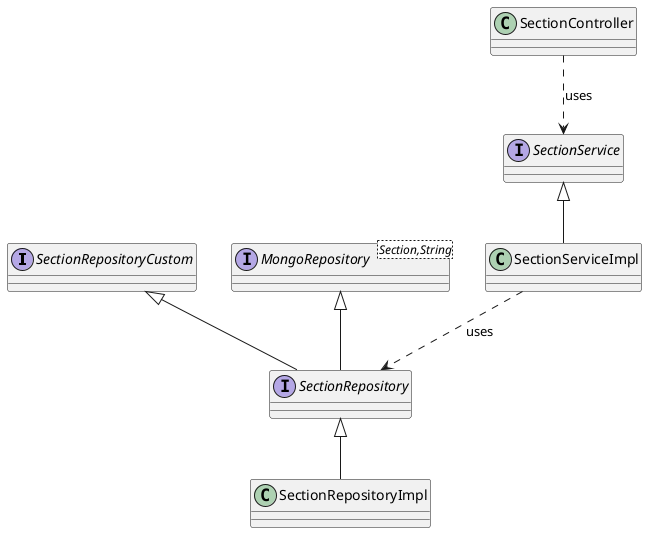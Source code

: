 @startuml

interface SectionRepositoryCustom
interface SectionRepository
interface "MongoRepository<Section,String>" as MongoRepository_Section_String_
MongoRepository_Section_String_ <|-- SectionRepository
SectionRepositoryCustom <|-- SectionRepository
class SectionRepositoryImpl
SectionRepository <|-- SectionRepositoryImpl

interface SectionService
class SectionServiceImpl
SectionService <|-- SectionServiceImpl
SectionServiceImpl ..> SectionRepository : uses

class SectionController
SectionController ..> SectionService: uses

@enduml

